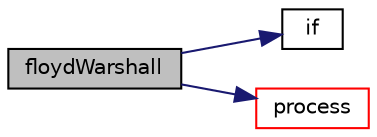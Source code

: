 digraph "floydWarshall"
{
  edge [fontname="Helvetica",fontsize="10",labelfontname="Helvetica",labelfontsize="10"];
  node [fontname="Helvetica",fontsize="10",shape=record];
  rankdir="LR";
  Node1 [label="floydWarshall",height=0.2,width=0.4,color="black", fillcolor="grey75", style="filled", fontcolor="black"];
  Node1 -> Node2 [color="midnightblue",fontsize="10",style="solid",fontname="Helvetica"];
  Node2 [label="if",height=0.2,width=0.4,color="black", fillcolor="white", style="filled",URL="$doxygen_2CMakeLists_8txt.html#afb9df42bb5f600fa99779fbb58b71cad"];
  Node1 -> Node3 [color="midnightblue",fontsize="10",style="solid",fontname="Helvetica"];
  Node3 [label="process",height=0.2,width=0.4,color="red", fillcolor="white", style="filled",URL="$floydWarshall_8c.html#a99c400bfc9956ba2b5180fa07e2875d4"];
}
